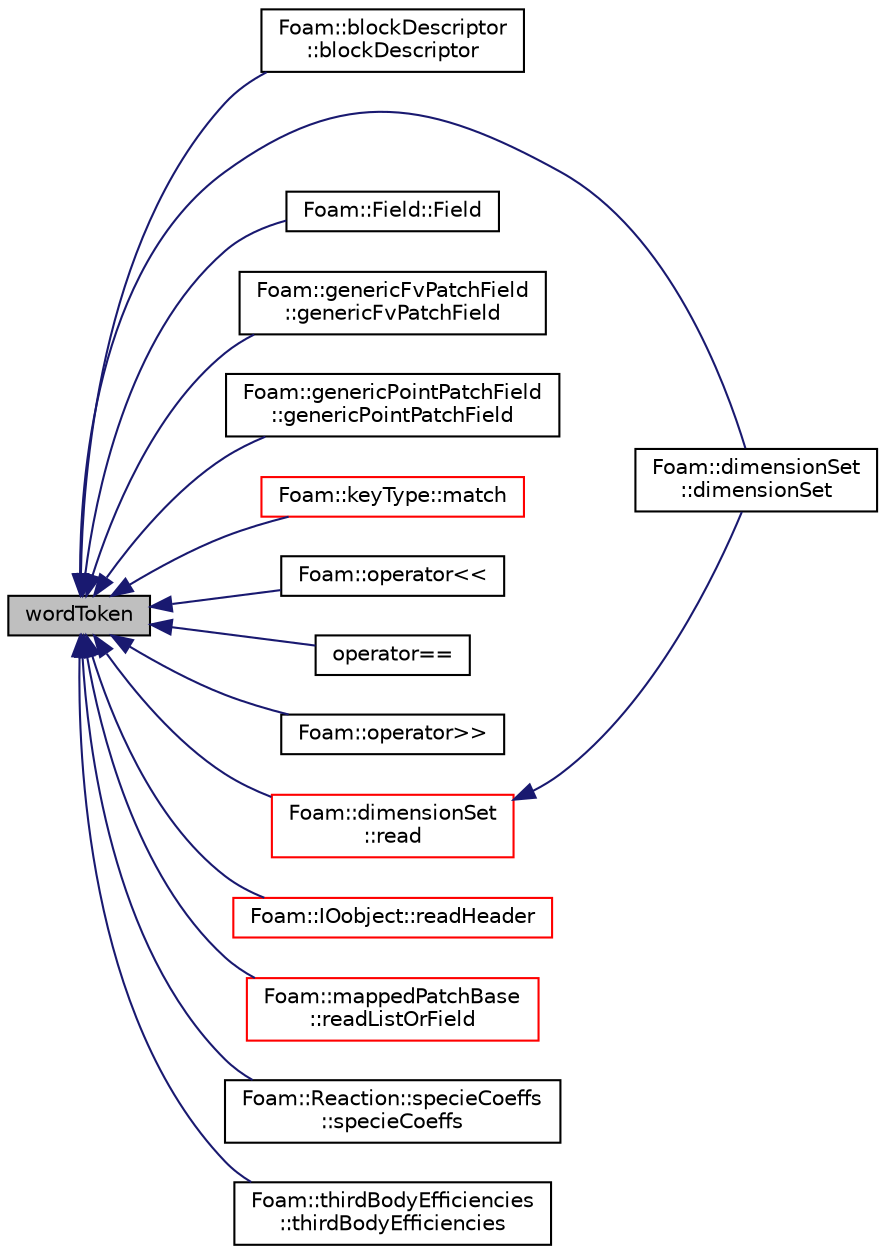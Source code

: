 digraph "wordToken"
{
  bgcolor="transparent";
  edge [fontname="Helvetica",fontsize="10",labelfontname="Helvetica",labelfontsize="10"];
  node [fontname="Helvetica",fontsize="10",shape=record];
  rankdir="LR";
  Node1 [label="wordToken",height=0.2,width=0.4,color="black", fillcolor="grey75", style="filled", fontcolor="black"];
  Node1 -> Node2 [dir="back",color="midnightblue",fontsize="10",style="solid",fontname="Helvetica"];
  Node2 [label="Foam::blockDescriptor\l::blockDescriptor",height=0.2,width=0.4,color="black",URL="$a00144.html#a00eb99a211b093415fcdeca89e0ef220",tooltip="Construct from Istream. "];
  Node1 -> Node3 [dir="back",color="midnightblue",fontsize="10",style="solid",fontname="Helvetica"];
  Node3 [label="Foam::dimensionSet\l::dimensionSet",height=0.2,width=0.4,color="black",URL="$a00542.html#abd672e6f6f2ddf374d3954f2c2dd2a1f",tooltip="Construct from Istream. "];
  Node1 -> Node4 [dir="back",color="midnightblue",fontsize="10",style="solid",fontname="Helvetica"];
  Node4 [label="Foam::Field::Field",height=0.2,width=0.4,color="black",URL="$a00767.html#a7c7798a471c99613de775e23bbe76b8f",tooltip="Construct from a dictionary entry. "];
  Node1 -> Node5 [dir="back",color="midnightblue",fontsize="10",style="solid",fontname="Helvetica"];
  Node5 [label="Foam::genericFvPatchField\l::genericFvPatchField",height=0.2,width=0.4,color="black",URL="$a00930.html#a55caa01e757d3893cd3a7034439317d9",tooltip="Construct from patch, internal field and dictionary. "];
  Node1 -> Node6 [dir="back",color="midnightblue",fontsize="10",style="solid",fontname="Helvetica"];
  Node6 [label="Foam::genericPointPatchField\l::genericPointPatchField",height=0.2,width=0.4,color="black",URL="$a00932.html#abb7dd7bf600b72b3b82ea631844b5eb3",tooltip="Construct from patch, internal field and dictionary. "];
  Node1 -> Node7 [dir="back",color="midnightblue",fontsize="10",style="solid",fontname="Helvetica"];
  Node7 [label="Foam::keyType::match",height=0.2,width=0.4,color="red",URL="$a01258.html#a8e8c7d37853e590db3b2349f111bed77",tooltip="Smart match as regular expression or as a string. "];
  Node1 -> Node8 [dir="back",color="midnightblue",fontsize="10",style="solid",fontname="Helvetica"];
  Node8 [label="Foam::operator\<\<",height=0.2,width=0.4,color="black",URL="$a10936.html#a609e356ecf969e67ae8ffc4d99dc9c64"];
  Node1 -> Node9 [dir="back",color="midnightblue",fontsize="10",style="solid",fontname="Helvetica"];
  Node9 [label="operator==",height=0.2,width=0.4,color="black",URL="$a02715.html#a4dce7290f158750c6dade032804305e3"];
  Node1 -> Node10 [dir="back",color="midnightblue",fontsize="10",style="solid",fontname="Helvetica"];
  Node10 [label="Foam::operator\>\>",height=0.2,width=0.4,color="black",URL="$a10936.html#ae138a2a110d0a07026967ee5edbf2e71"];
  Node1 -> Node11 [dir="back",color="midnightblue",fontsize="10",style="solid",fontname="Helvetica"];
  Node11 [label="Foam::dimensionSet\l::read",height=0.2,width=0.4,color="red",URL="$a00542.html#a4b1272c56fc93e26715db0ffd87a9b1f",tooltip="Read using provided units. Used only in initial parsing. "];
  Node11 -> Node3 [dir="back",color="midnightblue",fontsize="10",style="solid",fontname="Helvetica"];
  Node1 -> Node12 [dir="back",color="midnightblue",fontsize="10",style="solid",fontname="Helvetica"];
  Node12 [label="Foam::IOobject::readHeader",height=0.2,width=0.4,color="red",URL="$a01203.html#acc5353ca76293212d9dba8a82c0d9a44",tooltip="Read header. "];
  Node1 -> Node13 [dir="back",color="midnightblue",fontsize="10",style="solid",fontname="Helvetica"];
  Node13 [label="Foam::mappedPatchBase\l::readListOrField",height=0.2,width=0.4,color="red",URL="$a01457.html#ab5e64ae976c301737f883167857ec318",tooltip="Helper to read field or non-uniform list from dictionary. "];
  Node1 -> Node14 [dir="back",color="midnightblue",fontsize="10",style="solid",fontname="Helvetica"];
  Node14 [label="Foam::Reaction::specieCoeffs\l::specieCoeffs",height=0.2,width=0.4,color="black",URL="$a02478.html#a9b84deb388790337f13f6cb82367964a"];
  Node1 -> Node15 [dir="back",color="midnightblue",fontsize="10",style="solid",fontname="Helvetica"];
  Node15 [label="Foam::thirdBodyEfficiencies\l::thirdBodyEfficiencies",height=0.2,width=0.4,color="black",URL="$a02694.html#aece973b4d66b7d623d7afa421feb9395",tooltip="Construct from Istream. "];
}
